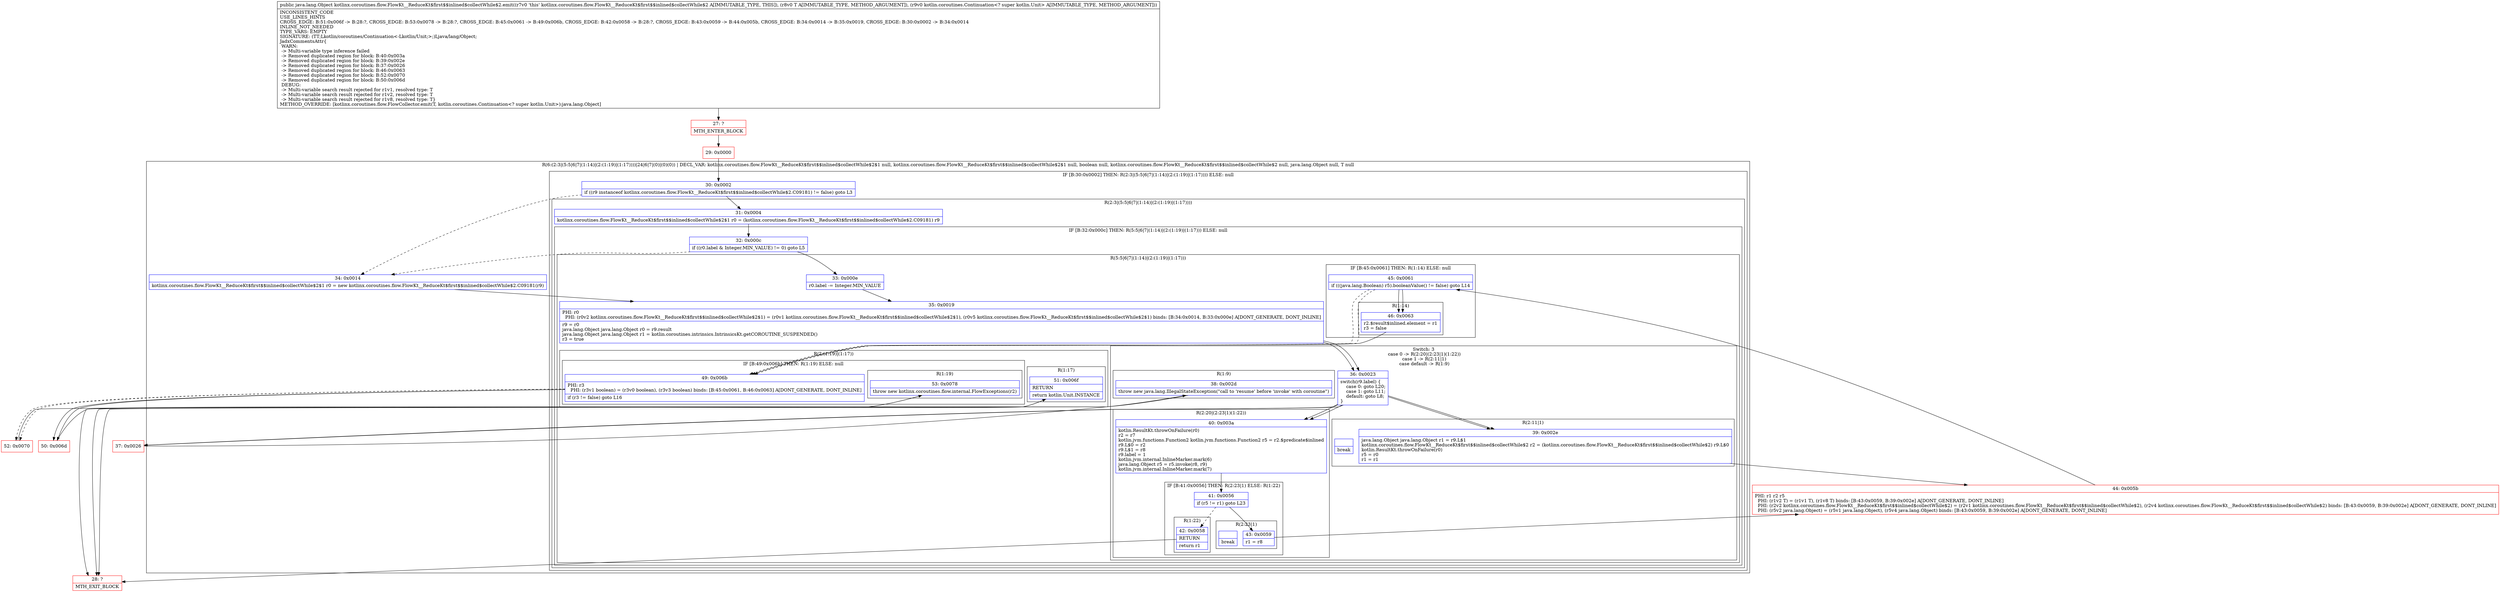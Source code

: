 digraph "CFG forkotlinx.coroutines.flow.FlowKt__ReduceKt$first$$inlined$collectWhile$2.emit(Ljava\/lang\/Object;Lkotlin\/coroutines\/Continuation;)Ljava\/lang\/Object;" {
subgraph cluster_Region_487884312 {
label = "R(6:(2:3|(5:5|6|7|(1:14)|(2:(1:19)|(1:17))))|24|6|7|(0)|(0)(0)) | DECL_VAR: kotlinx.coroutines.flow.FlowKt__ReduceKt$first$$inlined$collectWhile$2$1 null, kotlinx.coroutines.flow.FlowKt__ReduceKt$first$$inlined$collectWhile$2$1 null, boolean null, kotlinx.coroutines.flow.FlowKt__ReduceKt$first$$inlined$collectWhile$2 null, java.lang.Object null, T null\l";
node [shape=record,color=blue];
subgraph cluster_IfRegion_1314200788 {
label = "IF [B:30:0x0002] THEN: R(2:3|(5:5|6|7|(1:14)|(2:(1:19)|(1:17)))) ELSE: null";
node [shape=record,color=blue];
Node_30 [shape=record,label="{30\:\ 0x0002|if ((r9 instanceof kotlinx.coroutines.flow.FlowKt__ReduceKt$first$$inlined$collectWhile$2.C09181) != false) goto L3\l}"];
subgraph cluster_Region_960715683 {
label = "R(2:3|(5:5|6|7|(1:14)|(2:(1:19)|(1:17))))";
node [shape=record,color=blue];
Node_31 [shape=record,label="{31\:\ 0x0004|kotlinx.coroutines.flow.FlowKt__ReduceKt$first$$inlined$collectWhile$2$1 r0 = (kotlinx.coroutines.flow.FlowKt__ReduceKt$first$$inlined$collectWhile$2.C09181) r9\l}"];
subgraph cluster_IfRegion_1621323921 {
label = "IF [B:32:0x000c] THEN: R(5:5|6|7|(1:14)|(2:(1:19)|(1:17))) ELSE: null";
node [shape=record,color=blue];
Node_32 [shape=record,label="{32\:\ 0x000c|if ((r0.label & Integer.MIN_VALUE) != 0) goto L5\l}"];
subgraph cluster_Region_637627763 {
label = "R(5:5|6|7|(1:14)|(2:(1:19)|(1:17)))";
node [shape=record,color=blue];
Node_33 [shape=record,label="{33\:\ 0x000e|r0.label \-= Integer.MIN_VALUE\l}"];
Node_35 [shape=record,label="{35\:\ 0x0019|PHI: r0 \l  PHI: (r0v2 kotlinx.coroutines.flow.FlowKt__ReduceKt$first$$inlined$collectWhile$2$1) = (r0v1 kotlinx.coroutines.flow.FlowKt__ReduceKt$first$$inlined$collectWhile$2$1), (r0v5 kotlinx.coroutines.flow.FlowKt__ReduceKt$first$$inlined$collectWhile$2$1) binds: [B:34:0x0014, B:33:0x000e] A[DONT_GENERATE, DONT_INLINE]\l|r9 = r0\ljava.lang.Object java.lang.Object r0 = r9.result\ljava.lang.Object java.lang.Object r1 = kotlin.coroutines.intrinsics.IntrinsicsKt.getCOROUTINE_SUSPENDED()\lr3 = true\l}"];
subgraph cluster_SwitchRegion_340489211 {
label = "Switch: 3
 case 0 -> R(2:20|(2:23|1)(1:22))
 case 1 -> R(2:11|1)
 case default -> R(1:9)";
node [shape=record,color=blue];
Node_36 [shape=record,label="{36\:\ 0x0023|switch(r9.label) \{\l    case 0: goto L20;\l    case 1: goto L11;\l    default: goto L8;\l\}\l}"];
subgraph cluster_Region_769004332 {
label = "R(2:20|(2:23|1)(1:22))";
node [shape=record,color=blue];
Node_40 [shape=record,label="{40\:\ 0x003a|kotlin.ResultKt.throwOnFailure(r0)\lr2 = r7\lkotlin.jvm.functions.Function2 kotlin.jvm.functions.Function2 r5 = r2.$predicate$inlined\lr9.L$0 = r2\lr9.L$1 = r8\lr9.label = 1\lkotlin.jvm.internal.InlineMarker.mark(6)\ljava.lang.Object r5 = r5.invoke(r8, r9)\lkotlin.jvm.internal.InlineMarker.mark(7)\l}"];
subgraph cluster_IfRegion_1823948296 {
label = "IF [B:41:0x0056] THEN: R(2:23|1) ELSE: R(1:22)";
node [shape=record,color=blue];
Node_41 [shape=record,label="{41\:\ 0x0056|if (r5 != r1) goto L23\l}"];
subgraph cluster_Region_1813109074 {
label = "R(2:23|1)";
node [shape=record,color=blue];
Node_43 [shape=record,label="{43\:\ 0x0059|r1 = r8\l}"];
Node_InsnContainer_1618344201 [shape=record,label="{|break\l}"];
}
subgraph cluster_Region_1910841281 {
label = "R(1:22)";
node [shape=record,color=blue];
Node_42 [shape=record,label="{42\:\ 0x0058|RETURN\l|return r1\l}"];
}
}
}
subgraph cluster_Region_241949558 {
label = "R(2:11|1)";
node [shape=record,color=blue];
Node_39 [shape=record,label="{39\:\ 0x002e|java.lang.Object java.lang.Object r1 = r9.L$1\lkotlinx.coroutines.flow.FlowKt__ReduceKt$first$$inlined$collectWhile$2 r2 = (kotlinx.coroutines.flow.FlowKt__ReduceKt$first$$inlined$collectWhile$2) r9.L$0\lkotlin.ResultKt.throwOnFailure(r0)\lr5 = r0\lr1 = r1\l}"];
Node_InsnContainer_875018187 [shape=record,label="{|break\l}"];
}
subgraph cluster_Region_1383251495 {
label = "R(1:9)";
node [shape=record,color=blue];
Node_38 [shape=record,label="{38\:\ 0x002d|throw new java.lang.IllegalStateException(\"call to 'resume' before 'invoke' with coroutine\")\l}"];
}
}
subgraph cluster_IfRegion_690912000 {
label = "IF [B:45:0x0061] THEN: R(1:14) ELSE: null";
node [shape=record,color=blue];
Node_45 [shape=record,label="{45\:\ 0x0061|if (((java.lang.Boolean) r5).booleanValue() != false) goto L14\l}"];
subgraph cluster_Region_562420448 {
label = "R(1:14)";
node [shape=record,color=blue];
Node_46 [shape=record,label="{46\:\ 0x0063|r2.$result$inlined.element = r1\lr3 = false\l}"];
}
}
subgraph cluster_Region_1717330589 {
label = "R(2:(1:19)|(1:17))";
node [shape=record,color=blue];
subgraph cluster_IfRegion_1623320144 {
label = "IF [B:49:0x006b] THEN: R(1:19) ELSE: null";
node [shape=record,color=blue];
Node_49 [shape=record,label="{49\:\ 0x006b|PHI: r3 \l  PHI: (r3v1 boolean) = (r3v0 boolean), (r3v3 boolean) binds: [B:45:0x0061, B:46:0x0063] A[DONT_GENERATE, DONT_INLINE]\l|if (r3 != false) goto L16\l}"];
subgraph cluster_Region_1875646578 {
label = "R(1:19)";
node [shape=record,color=blue];
Node_53 [shape=record,label="{53\:\ 0x0078|throw new kotlinx.coroutines.flow.internal.FlowExceptions(r2)\l}"];
}
}
subgraph cluster_Region_671617066 {
label = "R(1:17)";
node [shape=record,color=blue];
Node_51 [shape=record,label="{51\:\ 0x006f|RETURN\l|return kotlin.Unit.INSTANCE\l}"];
}
}
}
}
}
}
Node_34 [shape=record,label="{34\:\ 0x0014|kotlinx.coroutines.flow.FlowKt__ReduceKt$first$$inlined$collectWhile$2$1 r0 = new kotlinx.coroutines.flow.FlowKt__ReduceKt$first$$inlined$collectWhile$2.C09181(r9)\l}"];
Node_35 [shape=record,label="{35\:\ 0x0019|PHI: r0 \l  PHI: (r0v2 kotlinx.coroutines.flow.FlowKt__ReduceKt$first$$inlined$collectWhile$2$1) = (r0v1 kotlinx.coroutines.flow.FlowKt__ReduceKt$first$$inlined$collectWhile$2$1), (r0v5 kotlinx.coroutines.flow.FlowKt__ReduceKt$first$$inlined$collectWhile$2$1) binds: [B:34:0x0014, B:33:0x000e] A[DONT_GENERATE, DONT_INLINE]\l|r9 = r0\ljava.lang.Object java.lang.Object r0 = r9.result\ljava.lang.Object java.lang.Object r1 = kotlin.coroutines.intrinsics.IntrinsicsKt.getCOROUTINE_SUSPENDED()\lr3 = true\l}"];
subgraph cluster_SwitchRegion_590107965 {
label = "Switch: 0";
node [shape=record,color=blue];
Node_36 [shape=record,label="{36\:\ 0x0023|switch(r9.label) \{\l    case 0: goto L20;\l    case 1: goto L11;\l    default: goto L8;\l\}\l}"];
}
subgraph cluster_IfRegion_1915000912 {
label = "IF [B:45:0x0061] THEN: R(0) ELSE: null";
node [shape=record,color=blue];
Node_45 [shape=record,label="{45\:\ 0x0061|if (((java.lang.Boolean) r5).booleanValue() != false) goto L14\l}"];
subgraph cluster_Region_2011776003 {
label = "R(0)";
node [shape=record,color=blue];
}
}
subgraph cluster_IfRegion_903070526 {
label = "IF [B:49:0x006b] THEN: R(0) ELSE: R(0)";
node [shape=record,color=blue];
Node_49 [shape=record,label="{49\:\ 0x006b|PHI: r3 \l  PHI: (r3v1 boolean) = (r3v0 boolean), (r3v3 boolean) binds: [B:45:0x0061, B:46:0x0063] A[DONT_GENERATE, DONT_INLINE]\l|if (r3 != false) goto L16\l}"];
subgraph cluster_Region_2028588292 {
label = "R(0)";
node [shape=record,color=blue];
}
subgraph cluster_Region_268962675 {
label = "R(0)";
node [shape=record,color=blue];
}
}
}
Node_27 [shape=record,color=red,label="{27\:\ ?|MTH_ENTER_BLOCK\l}"];
Node_29 [shape=record,color=red,label="{29\:\ 0x0000}"];
Node_37 [shape=record,color=red,label="{37\:\ 0x0026}"];
Node_28 [shape=record,color=red,label="{28\:\ ?|MTH_EXIT_BLOCK\l}"];
Node_44 [shape=record,color=red,label="{44\:\ 0x005b|PHI: r1 r2 r5 \l  PHI: (r1v2 T) = (r1v1 T), (r1v8 T) binds: [B:43:0x0059, B:39:0x002e] A[DONT_GENERATE, DONT_INLINE]\l  PHI: (r2v2 kotlinx.coroutines.flow.FlowKt__ReduceKt$first$$inlined$collectWhile$2) = (r2v1 kotlinx.coroutines.flow.FlowKt__ReduceKt$first$$inlined$collectWhile$2), (r2v4 kotlinx.coroutines.flow.FlowKt__ReduceKt$first$$inlined$collectWhile$2) binds: [B:43:0x0059, B:39:0x002e] A[DONT_GENERATE, DONT_INLINE]\l  PHI: (r5v2 java.lang.Object) = (r5v1 java.lang.Object), (r5v4 java.lang.Object) binds: [B:43:0x0059, B:39:0x002e] A[DONT_GENERATE, DONT_INLINE]\l}"];
Node_50 [shape=record,color=red,label="{50\:\ 0x006d}"];
Node_52 [shape=record,color=red,label="{52\:\ 0x0070}"];
MethodNode[shape=record,label="{public java.lang.Object kotlinx.coroutines.flow.FlowKt__ReduceKt$first$$inlined$collectWhile$2.emit((r7v0 'this' kotlinx.coroutines.flow.FlowKt__ReduceKt$first$$inlined$collectWhile$2 A[IMMUTABLE_TYPE, THIS]), (r8v0 T A[IMMUTABLE_TYPE, METHOD_ARGUMENT]), (r9v0 kotlin.coroutines.Continuation\<? super kotlin.Unit\> A[IMMUTABLE_TYPE, METHOD_ARGUMENT]))  | INCONSISTENT_CODE\lUSE_LINES_HINTS\lCROSS_EDGE: B:51:0x006f \-\> B:28:?, CROSS_EDGE: B:53:0x0078 \-\> B:28:?, CROSS_EDGE: B:45:0x0061 \-\> B:49:0x006b, CROSS_EDGE: B:42:0x0058 \-\> B:28:?, CROSS_EDGE: B:43:0x0059 \-\> B:44:0x005b, CROSS_EDGE: B:34:0x0014 \-\> B:35:0x0019, CROSS_EDGE: B:30:0x0002 \-\> B:34:0x0014\lINLINE_NOT_NEEDED\lTYPE_VARS: EMPTY\lSIGNATURE: (TT;Lkotlin\/coroutines\/Continuation\<\-Lkotlin\/Unit;\>;)Ljava\/lang\/Object;\lJadxCommentsAttr\{\l WARN: \l \-\> Multi\-variable type inference failed\l \-\> Removed duplicated region for block: B:40:0x003a \l \-\> Removed duplicated region for block: B:39:0x002e \l \-\> Removed duplicated region for block: B:37:0x0026 \l \-\> Removed duplicated region for block: B:46:0x0063 \l \-\> Removed duplicated region for block: B:52:0x0070 \l \-\> Removed duplicated region for block: B:50:0x006d \l DEBUG: \l \-\> Multi\-variable search result rejected for r1v1, resolved type: T\l \-\> Multi\-variable search result rejected for r1v2, resolved type: T\l \-\> Multi\-variable search result rejected for r1v8, resolved type: T\}\lMETHOD_OVERRIDE: [kotlinx.coroutines.flow.FlowCollector.emit(T, kotlin.coroutines.Continuation\<? super kotlin.Unit\>):java.lang.Object]\l}"];
MethodNode -> Node_27;Node_30 -> Node_31;
Node_30 -> Node_34[style=dashed];
Node_31 -> Node_32;
Node_32 -> Node_33;
Node_32 -> Node_34[style=dashed];
Node_33 -> Node_35;
Node_35 -> Node_36;
Node_36 -> Node_37;
Node_36 -> Node_39;
Node_36 -> Node_40;
Node_40 -> Node_41;
Node_41 -> Node_42[style=dashed];
Node_41 -> Node_43;
Node_43 -> Node_44;
Node_42 -> Node_28;
Node_39 -> Node_44;
Node_38 -> Node_28;
Node_45 -> Node_46;
Node_45 -> Node_49[style=dashed];
Node_46 -> Node_49;
Node_49 -> Node_50;
Node_49 -> Node_52[style=dashed];
Node_53 -> Node_28;
Node_51 -> Node_28;
Node_34 -> Node_35;
Node_35 -> Node_36;
Node_36 -> Node_37;
Node_36 -> Node_39;
Node_36 -> Node_40;
Node_45 -> Node_46;
Node_45 -> Node_49[style=dashed];
Node_49 -> Node_50;
Node_49 -> Node_52[style=dashed];
Node_27 -> Node_29;
Node_29 -> Node_30;
Node_37 -> Node_38;
Node_44 -> Node_45;
Node_50 -> Node_51;
Node_52 -> Node_53;
}

